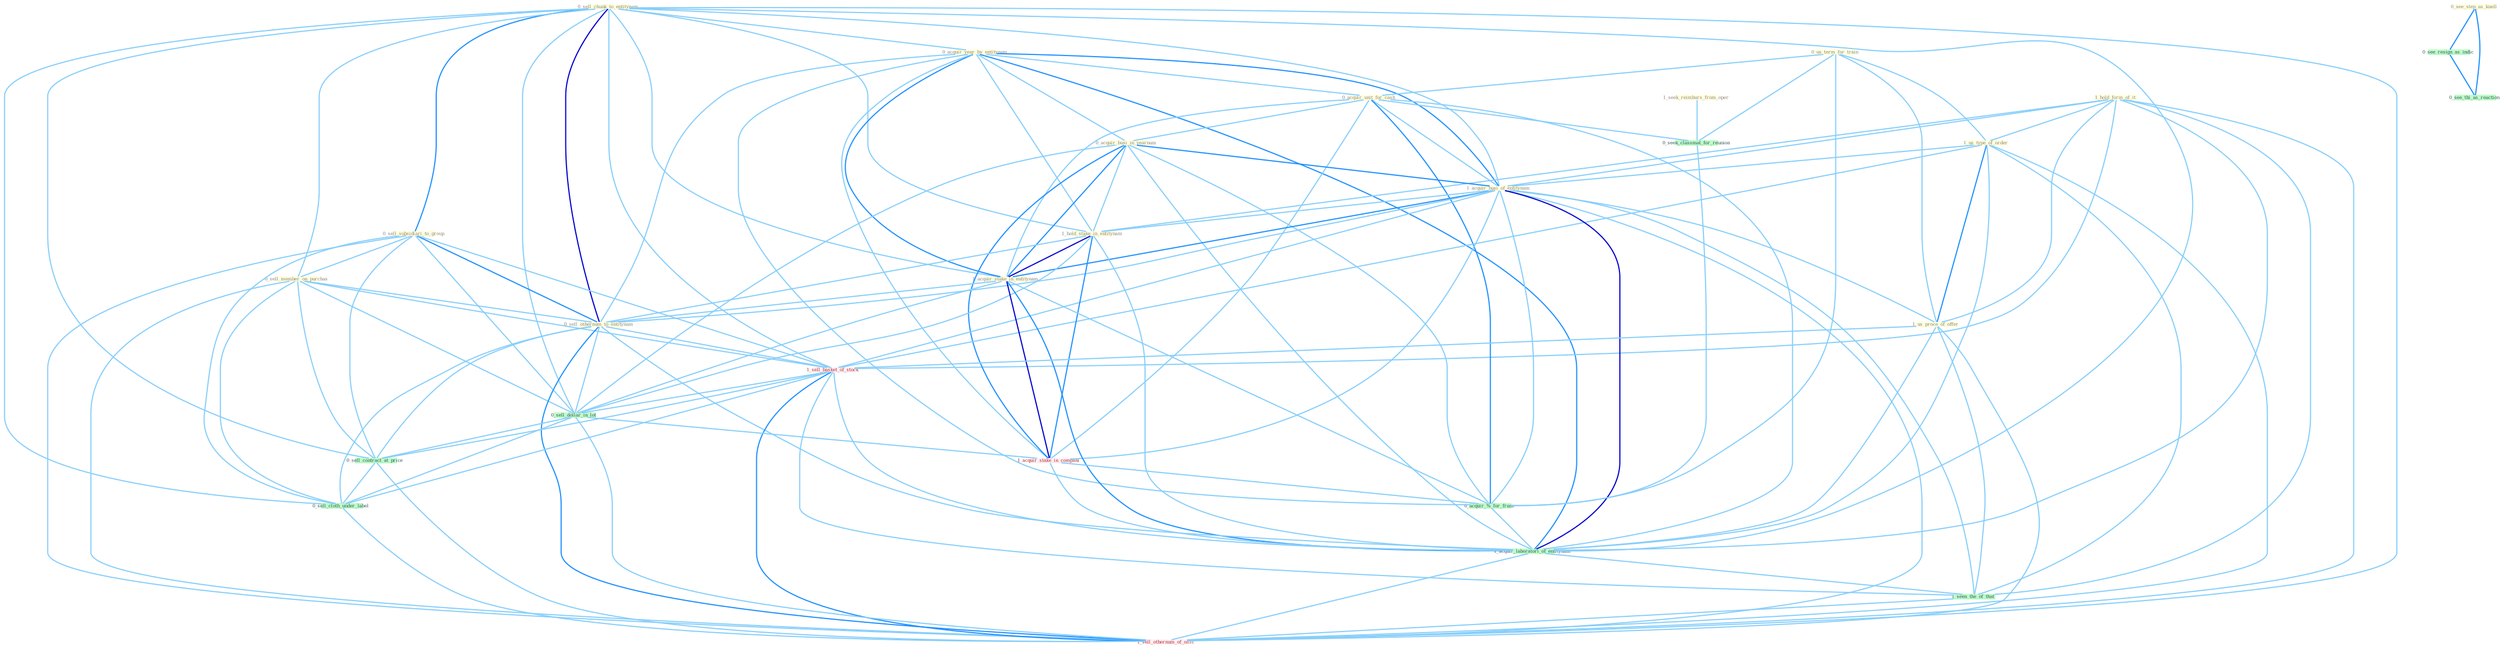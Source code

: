 Graph G{ 
    node
    [shape=polygon,style=filled,width=.5,height=.06,color="#BDFCC9",fixedsize=true,fontsize=4,
    fontcolor="#2f4f4f"];
    {node
    [color="#ffffe0", fontcolor="#8b7d6b"] "0_sell_chunk_to_entitynam " "1_seek_reimburs_from_oper " "0_acquir_year_by_entitynam " "1_hold_form_of_it " "0_us_term_for_train " "0_acquir_unit_for_cash " "0_sell_subsidiari_to_group " "0_acquir_busi_in_yearnum " "1_us_type_of_order " "1_acquir_busi_of_entitynam " "0_see_step_as_knell " "1_hold_stake_in_entitynam " "1_acquir_stake_in_entitynam " "1_us_proce_of_offer " "0_sell_member_on_purchas " "0_sell_othernum_to_entitynam "}
{node [color="#fff0f5", fontcolor="#b22222"] "1_sell_basket_of_stock " "1_acquir_stake_in_compani " "1_sell_othernum_of_offic "}
edge [color="#B0E2FF"];

	"0_sell_chunk_to_entitynam " -- "0_acquir_year_by_entitynam " [w="1", color="#87cefa" ];
	"0_sell_chunk_to_entitynam " -- "0_sell_subsidiari_to_group " [w="2", color="#1e90ff" , len=0.8];
	"0_sell_chunk_to_entitynam " -- "1_acquir_busi_of_entitynam " [w="1", color="#87cefa" ];
	"0_sell_chunk_to_entitynam " -- "1_hold_stake_in_entitynam " [w="1", color="#87cefa" ];
	"0_sell_chunk_to_entitynam " -- "1_acquir_stake_in_entitynam " [w="1", color="#87cefa" ];
	"0_sell_chunk_to_entitynam " -- "0_sell_member_on_purchas " [w="1", color="#87cefa" ];
	"0_sell_chunk_to_entitynam " -- "0_sell_othernum_to_entitynam " [w="3", color="#0000cd" , len=0.6];
	"0_sell_chunk_to_entitynam " -- "1_sell_basket_of_stock " [w="1", color="#87cefa" ];
	"0_sell_chunk_to_entitynam " -- "0_sell_dollar_in_lot " [w="1", color="#87cefa" ];
	"0_sell_chunk_to_entitynam " -- "0_sell_contract_at_price " [w="1", color="#87cefa" ];
	"0_sell_chunk_to_entitynam " -- "1_acquir_laboratori_of_entitynam " [w="1", color="#87cefa" ];
	"0_sell_chunk_to_entitynam " -- "0_sell_cloth_under_label " [w="1", color="#87cefa" ];
	"0_sell_chunk_to_entitynam " -- "1_sell_othernum_of_offic " [w="1", color="#87cefa" ];
	"1_seek_reimburs_from_oper " -- "0_seek_classmat_for_reunion " [w="1", color="#87cefa" ];
	"0_acquir_year_by_entitynam " -- "0_acquir_unit_for_cash " [w="1", color="#87cefa" ];
	"0_acquir_year_by_entitynam " -- "0_acquir_busi_in_yearnum " [w="1", color="#87cefa" ];
	"0_acquir_year_by_entitynam " -- "1_acquir_busi_of_entitynam " [w="2", color="#1e90ff" , len=0.8];
	"0_acquir_year_by_entitynam " -- "1_hold_stake_in_entitynam " [w="1", color="#87cefa" ];
	"0_acquir_year_by_entitynam " -- "1_acquir_stake_in_entitynam " [w="2", color="#1e90ff" , len=0.8];
	"0_acquir_year_by_entitynam " -- "0_sell_othernum_to_entitynam " [w="1", color="#87cefa" ];
	"0_acquir_year_by_entitynam " -- "1_acquir_stake_in_compani " [w="1", color="#87cefa" ];
	"0_acquir_year_by_entitynam " -- "0_acquir_%_for_franc " [w="1", color="#87cefa" ];
	"0_acquir_year_by_entitynam " -- "1_acquir_laboratori_of_entitynam " [w="2", color="#1e90ff" , len=0.8];
	"1_hold_form_of_it " -- "1_us_type_of_order " [w="1", color="#87cefa" ];
	"1_hold_form_of_it " -- "1_acquir_busi_of_entitynam " [w="1", color="#87cefa" ];
	"1_hold_form_of_it " -- "1_hold_stake_in_entitynam " [w="1", color="#87cefa" ];
	"1_hold_form_of_it " -- "1_us_proce_of_offer " [w="1", color="#87cefa" ];
	"1_hold_form_of_it " -- "1_sell_basket_of_stock " [w="1", color="#87cefa" ];
	"1_hold_form_of_it " -- "1_acquir_laboratori_of_entitynam " [w="1", color="#87cefa" ];
	"1_hold_form_of_it " -- "1_seen_the_of_that " [w="1", color="#87cefa" ];
	"1_hold_form_of_it " -- "1_sell_othernum_of_offic " [w="1", color="#87cefa" ];
	"0_us_term_for_train " -- "0_acquir_unit_for_cash " [w="1", color="#87cefa" ];
	"0_us_term_for_train " -- "1_us_type_of_order " [w="1", color="#87cefa" ];
	"0_us_term_for_train " -- "1_us_proce_of_offer " [w="1", color="#87cefa" ];
	"0_us_term_for_train " -- "0_seek_classmat_for_reunion " [w="1", color="#87cefa" ];
	"0_us_term_for_train " -- "0_acquir_%_for_franc " [w="1", color="#87cefa" ];
	"0_acquir_unit_for_cash " -- "0_acquir_busi_in_yearnum " [w="1", color="#87cefa" ];
	"0_acquir_unit_for_cash " -- "1_acquir_busi_of_entitynam " [w="1", color="#87cefa" ];
	"0_acquir_unit_for_cash " -- "1_acquir_stake_in_entitynam " [w="1", color="#87cefa" ];
	"0_acquir_unit_for_cash " -- "0_seek_classmat_for_reunion " [w="1", color="#87cefa" ];
	"0_acquir_unit_for_cash " -- "1_acquir_stake_in_compani " [w="1", color="#87cefa" ];
	"0_acquir_unit_for_cash " -- "0_acquir_%_for_franc " [w="2", color="#1e90ff" , len=0.8];
	"0_acquir_unit_for_cash " -- "1_acquir_laboratori_of_entitynam " [w="1", color="#87cefa" ];
	"0_sell_subsidiari_to_group " -- "0_sell_member_on_purchas " [w="1", color="#87cefa" ];
	"0_sell_subsidiari_to_group " -- "0_sell_othernum_to_entitynam " [w="2", color="#1e90ff" , len=0.8];
	"0_sell_subsidiari_to_group " -- "1_sell_basket_of_stock " [w="1", color="#87cefa" ];
	"0_sell_subsidiari_to_group " -- "0_sell_dollar_in_lot " [w="1", color="#87cefa" ];
	"0_sell_subsidiari_to_group " -- "0_sell_contract_at_price " [w="1", color="#87cefa" ];
	"0_sell_subsidiari_to_group " -- "0_sell_cloth_under_label " [w="1", color="#87cefa" ];
	"0_sell_subsidiari_to_group " -- "1_sell_othernum_of_offic " [w="1", color="#87cefa" ];
	"0_acquir_busi_in_yearnum " -- "1_acquir_busi_of_entitynam " [w="2", color="#1e90ff" , len=0.8];
	"0_acquir_busi_in_yearnum " -- "1_hold_stake_in_entitynam " [w="1", color="#87cefa" ];
	"0_acquir_busi_in_yearnum " -- "1_acquir_stake_in_entitynam " [w="2", color="#1e90ff" , len=0.8];
	"0_acquir_busi_in_yearnum " -- "0_sell_dollar_in_lot " [w="1", color="#87cefa" ];
	"0_acquir_busi_in_yearnum " -- "1_acquir_stake_in_compani " [w="2", color="#1e90ff" , len=0.8];
	"0_acquir_busi_in_yearnum " -- "0_acquir_%_for_franc " [w="1", color="#87cefa" ];
	"0_acquir_busi_in_yearnum " -- "1_acquir_laboratori_of_entitynam " [w="1", color="#87cefa" ];
	"1_us_type_of_order " -- "1_acquir_busi_of_entitynam " [w="1", color="#87cefa" ];
	"1_us_type_of_order " -- "1_us_proce_of_offer " [w="2", color="#1e90ff" , len=0.8];
	"1_us_type_of_order " -- "1_sell_basket_of_stock " [w="1", color="#87cefa" ];
	"1_us_type_of_order " -- "1_acquir_laboratori_of_entitynam " [w="1", color="#87cefa" ];
	"1_us_type_of_order " -- "1_seen_the_of_that " [w="1", color="#87cefa" ];
	"1_us_type_of_order " -- "1_sell_othernum_of_offic " [w="1", color="#87cefa" ];
	"1_acquir_busi_of_entitynam " -- "1_hold_stake_in_entitynam " [w="1", color="#87cefa" ];
	"1_acquir_busi_of_entitynam " -- "1_acquir_stake_in_entitynam " [w="2", color="#1e90ff" , len=0.8];
	"1_acquir_busi_of_entitynam " -- "1_us_proce_of_offer " [w="1", color="#87cefa" ];
	"1_acquir_busi_of_entitynam " -- "0_sell_othernum_to_entitynam " [w="1", color="#87cefa" ];
	"1_acquir_busi_of_entitynam " -- "1_sell_basket_of_stock " [w="1", color="#87cefa" ];
	"1_acquir_busi_of_entitynam " -- "1_acquir_stake_in_compani " [w="1", color="#87cefa" ];
	"1_acquir_busi_of_entitynam " -- "0_acquir_%_for_franc " [w="1", color="#87cefa" ];
	"1_acquir_busi_of_entitynam " -- "1_acquir_laboratori_of_entitynam " [w="3", color="#0000cd" , len=0.6];
	"1_acquir_busi_of_entitynam " -- "1_seen_the_of_that " [w="1", color="#87cefa" ];
	"1_acquir_busi_of_entitynam " -- "1_sell_othernum_of_offic " [w="1", color="#87cefa" ];
	"0_see_step_as_knell " -- "0_see_resign_as_indic " [w="2", color="#1e90ff" , len=0.8];
	"0_see_step_as_knell " -- "0_see_thi_as_reaction " [w="2", color="#1e90ff" , len=0.8];
	"1_hold_stake_in_entitynam " -- "1_acquir_stake_in_entitynam " [w="3", color="#0000cd" , len=0.6];
	"1_hold_stake_in_entitynam " -- "0_sell_othernum_to_entitynam " [w="1", color="#87cefa" ];
	"1_hold_stake_in_entitynam " -- "0_sell_dollar_in_lot " [w="1", color="#87cefa" ];
	"1_hold_stake_in_entitynam " -- "1_acquir_stake_in_compani " [w="2", color="#1e90ff" , len=0.8];
	"1_hold_stake_in_entitynam " -- "1_acquir_laboratori_of_entitynam " [w="1", color="#87cefa" ];
	"1_acquir_stake_in_entitynam " -- "0_sell_othernum_to_entitynam " [w="1", color="#87cefa" ];
	"1_acquir_stake_in_entitynam " -- "0_sell_dollar_in_lot " [w="1", color="#87cefa" ];
	"1_acquir_stake_in_entitynam " -- "1_acquir_stake_in_compani " [w="3", color="#0000cd" , len=0.6];
	"1_acquir_stake_in_entitynam " -- "0_acquir_%_for_franc " [w="1", color="#87cefa" ];
	"1_acquir_stake_in_entitynam " -- "1_acquir_laboratori_of_entitynam " [w="2", color="#1e90ff" , len=0.8];
	"1_us_proce_of_offer " -- "1_sell_basket_of_stock " [w="1", color="#87cefa" ];
	"1_us_proce_of_offer " -- "1_acquir_laboratori_of_entitynam " [w="1", color="#87cefa" ];
	"1_us_proce_of_offer " -- "1_seen_the_of_that " [w="1", color="#87cefa" ];
	"1_us_proce_of_offer " -- "1_sell_othernum_of_offic " [w="1", color="#87cefa" ];
	"0_sell_member_on_purchas " -- "0_sell_othernum_to_entitynam " [w="1", color="#87cefa" ];
	"0_sell_member_on_purchas " -- "1_sell_basket_of_stock " [w="1", color="#87cefa" ];
	"0_sell_member_on_purchas " -- "0_sell_dollar_in_lot " [w="1", color="#87cefa" ];
	"0_sell_member_on_purchas " -- "0_sell_contract_at_price " [w="1", color="#87cefa" ];
	"0_sell_member_on_purchas " -- "0_sell_cloth_under_label " [w="1", color="#87cefa" ];
	"0_sell_member_on_purchas " -- "1_sell_othernum_of_offic " [w="1", color="#87cefa" ];
	"0_sell_othernum_to_entitynam " -- "1_sell_basket_of_stock " [w="1", color="#87cefa" ];
	"0_sell_othernum_to_entitynam " -- "0_sell_dollar_in_lot " [w="1", color="#87cefa" ];
	"0_sell_othernum_to_entitynam " -- "0_sell_contract_at_price " [w="1", color="#87cefa" ];
	"0_sell_othernum_to_entitynam " -- "1_acquir_laboratori_of_entitynam " [w="1", color="#87cefa" ];
	"0_sell_othernum_to_entitynam " -- "0_sell_cloth_under_label " [w="1", color="#87cefa" ];
	"0_sell_othernum_to_entitynam " -- "1_sell_othernum_of_offic " [w="2", color="#1e90ff" , len=0.8];
	"0_seek_classmat_for_reunion " -- "0_acquir_%_for_franc " [w="1", color="#87cefa" ];
	"1_sell_basket_of_stock " -- "0_sell_dollar_in_lot " [w="1", color="#87cefa" ];
	"1_sell_basket_of_stock " -- "0_sell_contract_at_price " [w="1", color="#87cefa" ];
	"1_sell_basket_of_stock " -- "1_acquir_laboratori_of_entitynam " [w="1", color="#87cefa" ];
	"1_sell_basket_of_stock " -- "0_sell_cloth_under_label " [w="1", color="#87cefa" ];
	"1_sell_basket_of_stock " -- "1_seen_the_of_that " [w="1", color="#87cefa" ];
	"1_sell_basket_of_stock " -- "1_sell_othernum_of_offic " [w="2", color="#1e90ff" , len=0.8];
	"0_sell_dollar_in_lot " -- "1_acquir_stake_in_compani " [w="1", color="#87cefa" ];
	"0_sell_dollar_in_lot " -- "0_sell_contract_at_price " [w="1", color="#87cefa" ];
	"0_sell_dollar_in_lot " -- "0_sell_cloth_under_label " [w="1", color="#87cefa" ];
	"0_sell_dollar_in_lot " -- "1_sell_othernum_of_offic " [w="1", color="#87cefa" ];
	"0_see_resign_as_indic " -- "0_see_thi_as_reaction " [w="2", color="#1e90ff" , len=0.8];
	"1_acquir_stake_in_compani " -- "0_acquir_%_for_franc " [w="1", color="#87cefa" ];
	"1_acquir_stake_in_compani " -- "1_acquir_laboratori_of_entitynam " [w="1", color="#87cefa" ];
	"0_acquir_%_for_franc " -- "1_acquir_laboratori_of_entitynam " [w="1", color="#87cefa" ];
	"0_sell_contract_at_price " -- "0_sell_cloth_under_label " [w="1", color="#87cefa" ];
	"0_sell_contract_at_price " -- "1_sell_othernum_of_offic " [w="1", color="#87cefa" ];
	"1_acquir_laboratori_of_entitynam " -- "1_seen_the_of_that " [w="1", color="#87cefa" ];
	"1_acquir_laboratori_of_entitynam " -- "1_sell_othernum_of_offic " [w="1", color="#87cefa" ];
	"0_sell_cloth_under_label " -- "1_sell_othernum_of_offic " [w="1", color="#87cefa" ];
	"1_seen_the_of_that " -- "1_sell_othernum_of_offic " [w="1", color="#87cefa" ];
}